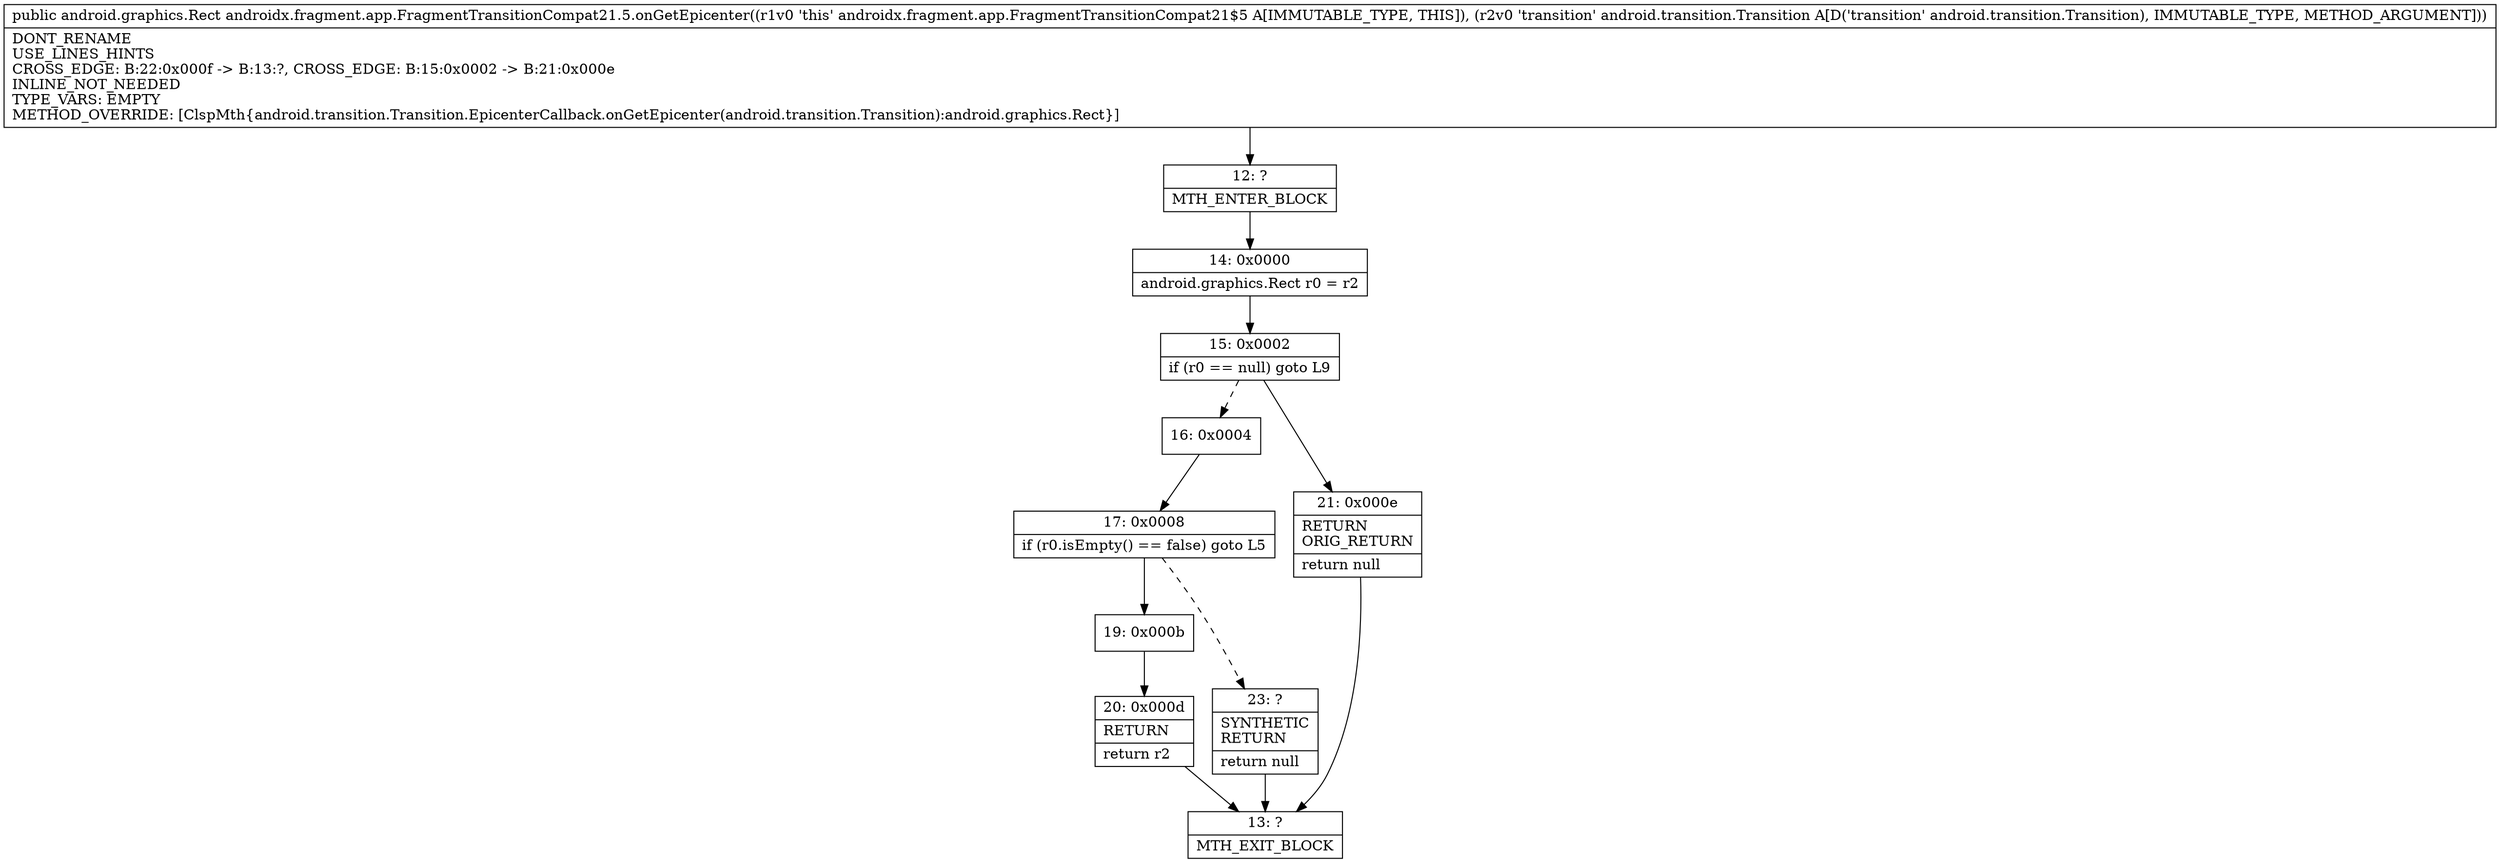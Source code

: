 digraph "CFG forandroidx.fragment.app.FragmentTransitionCompat21.5.onGetEpicenter(Landroid\/transition\/Transition;)Landroid\/graphics\/Rect;" {
Node_12 [shape=record,label="{12\:\ ?|MTH_ENTER_BLOCK\l}"];
Node_14 [shape=record,label="{14\:\ 0x0000|android.graphics.Rect r0 = r2\l}"];
Node_15 [shape=record,label="{15\:\ 0x0002|if (r0 == null) goto L9\l}"];
Node_16 [shape=record,label="{16\:\ 0x0004}"];
Node_17 [shape=record,label="{17\:\ 0x0008|if (r0.isEmpty() == false) goto L5\l}"];
Node_19 [shape=record,label="{19\:\ 0x000b}"];
Node_20 [shape=record,label="{20\:\ 0x000d|RETURN\l|return r2\l}"];
Node_13 [shape=record,label="{13\:\ ?|MTH_EXIT_BLOCK\l}"];
Node_23 [shape=record,label="{23\:\ ?|SYNTHETIC\lRETURN\l|return null\l}"];
Node_21 [shape=record,label="{21\:\ 0x000e|RETURN\lORIG_RETURN\l|return null\l}"];
MethodNode[shape=record,label="{public android.graphics.Rect androidx.fragment.app.FragmentTransitionCompat21.5.onGetEpicenter((r1v0 'this' androidx.fragment.app.FragmentTransitionCompat21$5 A[IMMUTABLE_TYPE, THIS]), (r2v0 'transition' android.transition.Transition A[D('transition' android.transition.Transition), IMMUTABLE_TYPE, METHOD_ARGUMENT]))  | DONT_RENAME\lUSE_LINES_HINTS\lCROSS_EDGE: B:22:0x000f \-\> B:13:?, CROSS_EDGE: B:15:0x0002 \-\> B:21:0x000e\lINLINE_NOT_NEEDED\lTYPE_VARS: EMPTY\lMETHOD_OVERRIDE: [ClspMth\{android.transition.Transition.EpicenterCallback.onGetEpicenter(android.transition.Transition):android.graphics.Rect\}]\l}"];
MethodNode -> Node_12;Node_12 -> Node_14;
Node_14 -> Node_15;
Node_15 -> Node_16[style=dashed];
Node_15 -> Node_21;
Node_16 -> Node_17;
Node_17 -> Node_19;
Node_17 -> Node_23[style=dashed];
Node_19 -> Node_20;
Node_20 -> Node_13;
Node_23 -> Node_13;
Node_21 -> Node_13;
}

